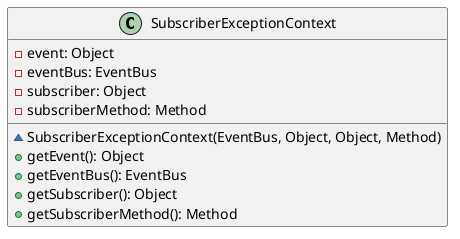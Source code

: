 @startuml

    class SubscriberExceptionContext {
        -event: Object
        -eventBus: EventBus
        -subscriber: Object
        -subscriberMethod: Method
        ~SubscriberExceptionContext(EventBus, Object, Object, Method)
        +getEvent(): Object
        +getEventBus(): EventBus
        +getSubscriber(): Object
        +getSubscriberMethod(): Method
    }

@enduml
